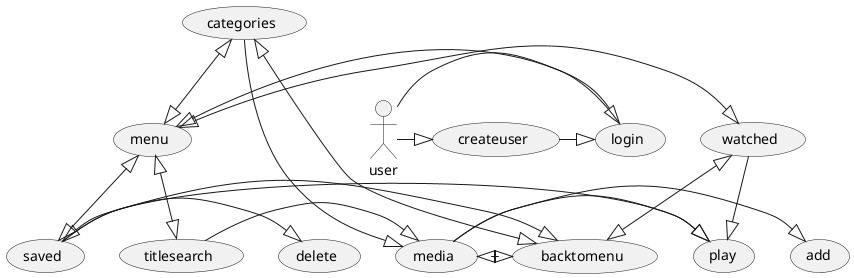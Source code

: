 @startuml
'https://plantuml.com/use-case-diagram

actor user

usecase createuser
usecase login
usecase menu
usecase categories
usecase titlesearch
usecase watched
usecase saved
usecase add
usecase play
usecase delete
usecase backtomenu
usecase media

top to bottom direction
user -|> createuser
user -|> login

createuser -|> login

login -|> menu

menu <|-left-|> watched
menu <|-right-|> saved
menu <|-up-|> categories
menu <|-down-|> titlesearch

titlesearch -|> media

media -|> play
media -|> add
media <|-|> backtomenu

saved -|> delete
saved -|> play
saved <|-|> backtomenu

watched <|-|> backtomenu
watched -|> play

categories <|-|> backtomenu
categories -|> media

@enduml